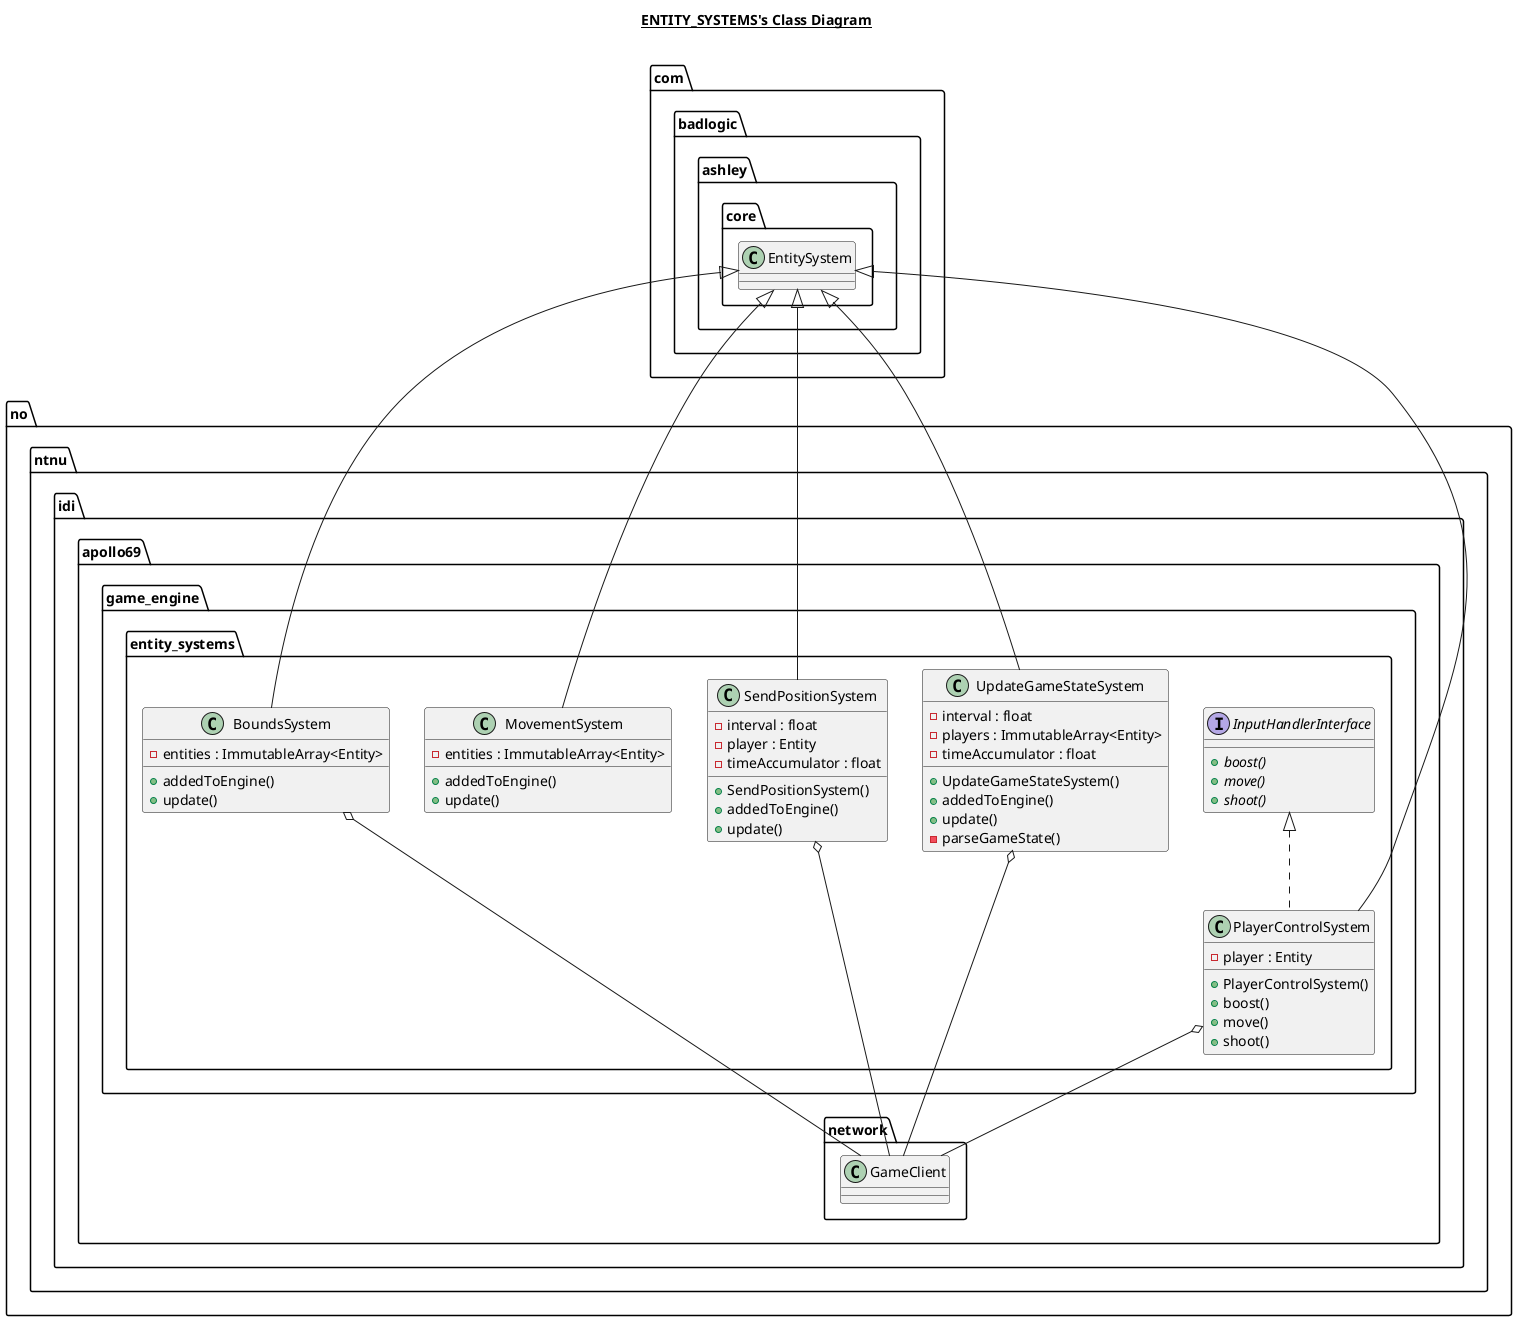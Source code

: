 @startuml

title __ENTITY_SYSTEMS's Class Diagram__\n

        class no.ntnu.idi.apollo69.game_engine.entity_systems.BoundsSystem {
            - entities : ImmutableArray<Entity>
            + addedToEngine()
            + update()
        }
        interface no.ntnu.idi.apollo69.game_engine.entity_systems.InputHandlerInterface {
            {abstract} + boost()
            {abstract} + move()
            {abstract} + shoot()
        }
        class no.ntnu.idi.apollo69.game_engine.entity_systems.MovementSystem {
            - entities : ImmutableArray<Entity>
            + addedToEngine()
            + update()
        }
        class no.ntnu.idi.apollo69.game_engine.entity_systems.PlayerControlSystem {
            - player : Entity
            + PlayerControlSystem()
            + boost()
            + move()
            + shoot()
        }
        class no.ntnu.idi.apollo69.game_engine.entity_systems.SendPositionSystem {
            - interval : float
            - player : Entity
            - timeAccumulator : float
            + SendPositionSystem()
            + addedToEngine()
            + update()
        }
        class no.ntnu.idi.apollo69.game_engine.entity_systems.UpdateGameStateSystem {
            - interval : float
            - players : ImmutableArray<Entity>
            - timeAccumulator : float
            + UpdateGameStateSystem()
            + addedToEngine()
            + update()
            - parseGameState()
        }
  

  no.ntnu.idi.apollo69.game_engine.entity_systems.BoundsSystem -up-|> com.badlogic.ashley.core.EntitySystem
  no.ntnu.idi.apollo69.game_engine.entity_systems.BoundsSystem o-- no.ntnu.idi.apollo69.network.GameClient
  no.ntnu.idi.apollo69.game_engine.entity_systems.MovementSystem -up-|> com.badlogic.ashley.core.EntitySystem
  no.ntnu.idi.apollo69.game_engine.entity_systems.PlayerControlSystem .up.|> no.ntnu.idi.apollo69.game_engine.entity_systems.InputHandlerInterface
  no.ntnu.idi.apollo69.game_engine.entity_systems.PlayerControlSystem -up-|> com.badlogic.ashley.core.EntitySystem
  no.ntnu.idi.apollo69.game_engine.entity_systems.PlayerControlSystem o-- no.ntnu.idi.apollo69.network.GameClient
  no.ntnu.idi.apollo69.game_engine.entity_systems.SendPositionSystem -up-|> com.badlogic.ashley.core.EntitySystem
  no.ntnu.idi.apollo69.game_engine.entity_systems.SendPositionSystem o-- no.ntnu.idi.apollo69.network.GameClient
  no.ntnu.idi.apollo69.game_engine.entity_systems.UpdateGameStateSystem -up-|> com.badlogic.ashley.core.EntitySystem
  no.ntnu.idi.apollo69.game_engine.entity_systems.UpdateGameStateSystem o-- no.ntnu.idi.apollo69.network.GameClient


@enduml
